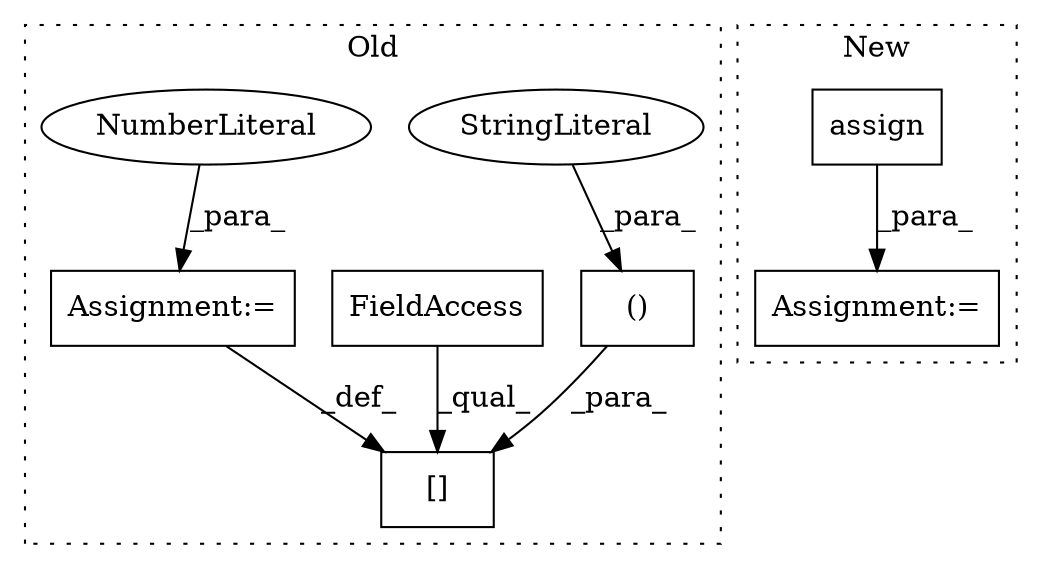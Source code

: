 digraph G {
subgraph cluster0 {
1 [label="()" a="106" s="1123" l="39" shape="box"];
3 [label="StringLiteral" a="45" s="1123" l="10" shape="ellipse"];
4 [label="[]" a="2" s="1105,1162" l="18,2" shape="box"];
5 [label="FieldAccess" a="22" s="1105" l="12" shape="box"];
6 [label="Assignment:=" a="7" s="1164" l="1" shape="box"];
7 [label="NumberLiteral" a="34" s="1165" l="1" shape="ellipse"];
label = "Old";
style="dotted";
}
subgraph cluster1 {
2 [label="assign" a="32" s="1123,1131" l="7,1" shape="box"];
8 [label="Assignment:=" a="7" s="1113" l="1" shape="box"];
label = "New";
style="dotted";
}
1 -> 4 [label="_para_"];
2 -> 8 [label="_para_"];
3 -> 1 [label="_para_"];
5 -> 4 [label="_qual_"];
6 -> 4 [label="_def_"];
7 -> 6 [label="_para_"];
}
